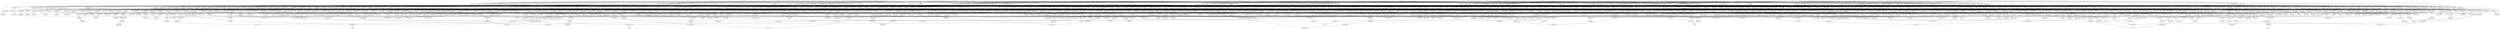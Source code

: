 digraph G {
    "new_n127_" -> "o_1_";
    "new_n143_" -> "o_1_";
    "new_n92_" -> "new_n31_";
    "new_n107_" -> "new_n31_";
    "new_n70_" -> "new_n32_";
    "new_n84_" -> "new_n32_";
    "new_n53_" -> "new_n33_";
    "new_n63_" -> "new_n33_";
    "new_n49_" -> "new_n34_";
    "new_n35_" -> "new_n34_";
    "new_n40_" -> "new_n35_";
    "new_n36_" -> "new_n35_";
    "new_n38_" -> "new_n36_";
    "new_n39_" -> "new_n36_";
    "i_8_" -> "new_n37_";
    "i_3_" -> "new_n38_";
    "i_0_" -> "new_n38_";
    "i_5_" -> "new_n39_";
    "i_4_" -> "new_n39_";
    "new_n42_" -> "new_n40_";
    "i_2_" -> "new_n41_";
    "i_0_" -> "new_n41_";
    "i_3_" -> "new_n42_";
    "i_4_" -> "new_n42_";
    "i_8_" -> "new_n43_";
    "i_7_" -> "new_n43_";
    "new_n47_" -> "new_n44_";
    "i_4_" -> "new_n45_";
    "i_7_" -> "new_n46_";
    "new_n48_" -> "new_n47_";
    "i_3_" -> "new_n48_";
    "new_n51_" -> "new_n49_";
    "new_n52_" -> "new_n49_";
    "i_2_" -> "new_n50_";
    "i_1_" -> "new_n50_";
    "i_3_" -> "new_n51_";
    "i_4_" -> "new_n51_";
    "i_8_" -> "new_n52_";
    "i_6_" -> "new_n52_";
    "new_n59_" -> "new_n53_";
    "new_n54_" -> "new_n53_";
    "new_n58_" -> "new_n54_";
    "new_n57_" -> "new_n55_";
    "i_4_" -> "new_n56_";
    "i_5_" -> "new_n56_";
    "i_2_" -> "new_n57_";
    "i_0_" -> "new_n57_";
    "i_8_" -> "new_n58_";
    "i_6_" -> "new_n58_";
    "new_n61_" -> "new_n59_";
    "new_n60_" -> "new_n59_";
    "i_5_" -> "new_n60_";
    "i_8_" -> "new_n61_";
    "i_2_" -> "new_n62_";
    "i_0_" -> "new_n62_";
    "new_n66_" -> "new_n63_";
    "new_n64_" -> "new_n63_";
    "new_n65_" -> "new_n64_";
    "i_8_" -> "new_n65_";
    "i_6_" -> "new_n65_";
    "new_n68_" -> "new_n66_";
    "i_3_" -> "new_n67_";
    "i_4_" -> "new_n67_";
    "i_2_" -> "new_n68_";
    "i_0_" -> "new_n68_";
    "i_6_" -> "new_n69_";
    "new_n81_" -> "new_n70_";
    "new_n71_" -> "new_n70_";
    "new_n74_" -> "new_n71_";
    "new_n72_" -> "new_n71_";
    "new_n58_" -> "new_n72_";
    "new_n57_" -> "new_n73_";
    "new_n75_" -> "new_n74_";
    "i_4_" -> "new_n75_";
    "i_3_" -> "new_n75_";
    "new_n78_" -> "new_n76_";
    "i_7_" -> "new_n77_";
    "i_6_" -> "new_n77_";
    "i_6_" -> "new_n78_";
    "i_8_" -> "new_n78_";
    "new_n65_" -> "new_n79_";
    "new_n42_" -> "new_n80_";
    "new_n82_" -> "new_n81_";
    "new_n83_" -> "new_n82_";
    "i_3_" -> "new_n83_";
    "i_5_" -> "new_n83_";
    "new_n89_" -> "new_n84_";
    "new_n85_" -> "new_n84_";
    "new_n66_" -> "new_n85_";
    "new_n86_" -> "new_n85_";
    "new_n65_" -> "new_n86_";
    "i_6_" -> "new_n87_";
    "new_n58_" -> "new_n88_";
    "new_n77_" -> "new_n89_";
    "new_n91_" -> "new_n90_";
    "i_0_" -> "new_n91_";
    "i_1_" -> "new_n91_";
    "new_n100_" -> "new_n92_";
    "new_n105_" -> "new_n92_";
    "new_n98_" -> "new_n93_";
    "new_n97_" -> "new_n94_";
    "new_n95_" -> "new_n94_";
    "new_n58_" -> "new_n95_";
    "new_n83_" -> "new_n96_";
    "new_n67_" -> "new_n97_";
    "new_n73_" -> "new_n98_";
    "new_n99_" -> "new_n98_";
    "new_n77_" -> "new_n99_";
    "new_n103_" -> "new_n100_";
    "new_n101_" -> "new_n100_";
    "new_n58_" -> "new_n101_";
    "new_n91_" -> "new_n102_";
    "new_n42_" -> "new_n103_";
    "i_8_" -> "new_n104_";
    "i_6_" -> "new_n104_";
    "new_n73_" -> "new_n105_";
    "new_n106_" -> "new_n105_";
    "new_n83_" -> "new_n106_";
    "new_n58_" -> "new_n106_";
    "new_n120_" -> "new_n107_";
    "new_n124_" -> "new_n107_";
    "new_n118_" -> "new_n108_";
    "new_n109_" -> "new_n108_";
    "new_n96_" -> "new_n109_";
    "new_n110_" -> "new_n109_";
    "new_n112_" -> "new_n110_";
    "new_n68_" -> "new_n111_";
    "i_3_" -> "new_n112_";
    "i_4_" -> "new_n112_";
    "new_n116_" -> "new_n113_";
    "new_n115_" -> "new_n114_";
    "i_7_" -> "new_n115_";
    "new_n46_" -> "new_n116_";
    "i_1_" -> "new_n117_";
    "i_0_" -> "new_n117_";
    "new_n52_" -> "new_n118_";
    "new_n91_" -> "new_n119_";
    "new_n103_" -> "new_n120_";
    "new_n121_" -> "new_n120_";
    "new_n69_" -> "new_n121_";
    "new_n123_" -> "new_n122_";
    "i_5_" -> "new_n123_";
    "i_4_" -> "new_n123_";
    "new_n126_" -> "new_n124_";
    "new_n125_" -> "new_n124_";
    "new_n104_" -> "new_n125_";
    "new_n123_" -> "new_n126_";
    "new_n135_" -> "new_n127_";
    "new_n139_" -> "new_n127_";
    "new_n76_" -> "new_n128_";
    "new_n129_" -> "new_n128_";
    "new_n131_" -> "new_n129_";
    "new_n130_" -> "new_n129_";
    "new_n52_" -> "new_n130_";
    "new_n67_" -> "new_n131_";
    "new_n133_" -> "new_n132_";
    "new_n134_" -> "new_n132_";
    "i_8_" -> "new_n133_";
    "i_2_" -> "new_n134_";
    "new_n138_" -> "new_n135_";
    "new_n136_" -> "new_n135_";
    "new_n43_" -> "new_n136_";
    "new_n112_" -> "new_n137_";
    "new_n46_" -> "new_n138_";
    "new_n60_" -> "new_n138_";
    "new_n142_" -> "new_n139_";
    "new_n77_" -> "new_n140_";
    "new_n68_" -> "new_n141_";
    "new_n68_" -> "new_n142_";
    "new_n83_" -> "new_n142_";
    "new_n152_" -> "new_n143_";
    "new_n144_" -> "new_n143_";
    "new_n74_" -> "new_n144_";
    "new_n145_" -> "new_n144_";
    "new_n77_" -> "new_n145_";
    "new_n56_" -> "new_n146_";
    "new_n150_" -> "new_n147_";
    "new_n151_" -> "new_n147_";
    "new_n149_" -> "new_n148_";
    "i_4_" -> "new_n149_";
    "i_8_" -> "new_n150_";
    "i_3_" -> "new_n151_";
    "i_0_" -> "new_n151_";
    "new_n78_" -> "new_n152_";
    "new_n117_" -> "new_n153_";
    "new_n257_" -> "o_2_";
    "new_n300_" -> "o_2_";
    "new_n218_" -> "new_n155_";
    "new_n241_" -> "new_n155_";
    "new_n170_" -> "new_n156_";
    "new_n203_" -> "new_n156_";
    "new_n167_" -> "new_n157_";
    "new_n158_" -> "new_n157_";
    "new_n163_" -> "new_n158_";
    "new_n159_" -> "new_n158_";
    "new_n162_" -> "new_n159_";
    "new_n161_" -> "new_n160_";
    "i_6_" -> "new_n161_";
    "i_7_" -> "new_n161_";
    "new_n43_" -> "new_n162_";
    "new_n37_" -> "new_n163_";
    "new_n60_" -> "new_n164_";
    "new_n166_" -> "new_n165_";
    "i_0_" -> "new_n166_";
    "new_n74_" -> "new_n167_";
    "new_n161_" -> "new_n167_";
    "new_n112_" -> "new_n168_";
    "new_n68_" -> "new_n169_";
    "new_n83_" -> "new_n169_";
    "new_n180_" -> "new_n170_";
    "new_n197_" -> "new_n170_";
    "new_n179_" -> "new_n171_";
    "new_n172_" -> "new_n171_";
    "new_n176_" -> "new_n172_";
    "new_n175_" -> "new_n173_";
    "i_6_" -> "new_n173_";
    "new_n37_" -> "new_n174_";
    "i_5_" -> "new_n175_";
    "new_n78_" -> "new_n176_";
    "new_n112_" -> "new_n176_";
    "new_n48_" -> "new_n177_";
    "new_n178_" -> "new_n177_";
    "new_n161_" -> "new_n178_";
    "new_n91_" -> "new_n179_";
    "new_n83_" -> "new_n179_";
    "new_n189_" -> "new_n180_";
    "new_n193_" -> "new_n180_";
    "new_n188_" -> "new_n181_";
    "new_n182_" -> "new_n181_";
    "new_n183_" -> "new_n182_";
    "new_n185_" -> "new_n182_";
    "new_n184_" -> "new_n183_";
    "i_0_" -> "new_n184_";
    "i_2_" -> "new_n184_";
    "new_n57_" -> "new_n185_";
    "new_n65_" -> "new_n185_";
    "new_n78_" -> "new_n186_";
    "new_n42_" -> "new_n187_";
    "new_n83_" -> "new_n188_";
    "new_n58_" -> "new_n188_";
    "new_n192_" -> "new_n189_";
    "new_n190_" -> "new_n189_";
    "new_n43_" -> "new_n190_";
    "new_n184_" -> "new_n191_";
    "new_n123_" -> "new_n192_";
    "new_n196_" -> "new_n193_";
    "new_n194_" -> "new_n193_";
    "new_n43_" -> "new_n194_";
    "new_n112_" -> "new_n195_";
    "new_n112_" -> "new_n196_";
    "new_n202_" -> "new_n197_";
    "new_n198_" -> "new_n197_";
    "new_n200_" -> "new_n198_";
    "new_n199_" -> "new_n198_";
    "new_n68_" -> "new_n199_";
    "new_n58_" -> "new_n199_";
    "new_n184_" -> "new_n200_";
    "new_n91_" -> "new_n201_";
    "new_n42_" -> "new_n201_";
    "new_n150_" -> "new_n202_";
    "new_n62_" -> "new_n202_";
    "new_n206_" -> "new_n203_";
    "new_n208_" -> "new_n203_";
    "new_n96_" -> "new_n204_";
    "new_n205_" -> "new_n204_";
    "new_n104_" -> "new_n205_";
    "new_n183_" -> "new_n206_";
    "new_n207_" -> "new_n206_";
    "new_n104_" -> "new_n207_";
    "new_n217_" -> "new_n208_";
    "new_n212_" -> "new_n208_";
    "i_2_" -> "new_n209_";
    "i_0_" -> "new_n209_";
    "new_n211_" -> "new_n210_";
    "i_6_" -> "new_n211_";
    "i_4_" -> "new_n211_";
    "new_n213_" -> "new_n212_";
    "new_n215_" -> "new_n212_";
    "i_5_" -> "new_n213_";
    "new_n150_" -> "new_n214_";
    "new_n112_" -> "new_n215_";
    "new_n58_" -> "new_n215_";
    "i_1_" -> "new_n216_";
    "new_n104_" -> "new_n217_";
    "new_n117_" -> "new_n217_";
    "new_n230_" -> "new_n218_";
    "new_n235_" -> "new_n218_";
    "new_n228_" -> "new_n219_";
    "new_n220_" -> "new_n219_";
    "new_n225_" -> "new_n220_";
    "new_n221_" -> "new_n220_";
    "new_n224_" -> "new_n221_";
    "new_n222_" -> "new_n221_";
    "new_n104_" -> "new_n222_";
    "new_n68_" -> "new_n223_";
    "new_n68_" -> "new_n224_";
    "new_n58_" -> "new_n225_";
    "new_n226_" -> "new_n225_";
    "i_0_" -> "new_n226_";
    "new_n52_" -> "new_n227_";
    "new_n42_" -> "new_n228_";
    "new_n117_" -> "new_n229_";
    "new_n233_" -> "new_n230_";
    "new_n232_" -> "new_n231_";
    "new_n68_" -> "new_n231_";
    "new_n133_" -> "new_n232_";
    "new_n115_" -> "new_n233_";
    "new_n112_" -> "new_n234_";
    "new_n239_" -> "new_n235_";
    "new_n238_" -> "new_n236_";
    "new_n133_" -> "new_n237_";
    "i_5_" -> "new_n238_";
    "new_n82_" -> "new_n239_";
    "new_n52_" -> "new_n239_";
    "new_n57_" -> "new_n240_";
    "new_n246_" -> "new_n241_";
    "new_n253_" -> "new_n241_";
    "new_n137_" -> "new_n242_";
    "new_n243_" -> "new_n242_";
    "new_n245_" -> "new_n243_";
    "new_n104_" -> "new_n244_";
    "new_n41_" -> "new_n245_";
    "new_n104_" -> "new_n245_";
    "new_n252_" -> "new_n246_";
    "new_n247_" -> "new_n246_";
    "new_n249_" -> "new_n247_";
    "new_n248_" -> "new_n247_";
    "new_n104_" -> "new_n248_";
    "new_n112_" -> "new_n248_";
    "new_n161_" -> "new_n249_";
    "new_n161_" -> "new_n250_";
    "new_n42_" -> "new_n251_";
    "new_n51_" -> "new_n252_";
    "new_n58_" -> "new_n252_";
    "new_n255_" -> "new_n253_";
    "new_n256_" -> "new_n253_";
    "new_n77_" -> "new_n254_";
    "new_n43_" -> "new_n255_";
    "new_n77_" -> "new_n256_";
    "new_n291_" -> "new_n257_";
    "new_n281_" -> "new_n258_";
    "new_n286_" -> "new_n258_";
    "new_n270_" -> "new_n259_";
    "new_n273_" -> "new_n259_";
    "new_n267_" -> "new_n260_";
    "new_n261_" -> "new_n260_";
    "new_n234_" -> "new_n261_";
    "new_n262_" -> "new_n261_";
    "new_n265_" -> "new_n262_";
    "i_1_" -> "new_n262_";
    "new_n264_" -> "new_n263_";
    "i_4_" -> "new_n264_";
    "i_6_" -> "new_n264_";
    "i_0_" -> "new_n265_";
    "new_n52_" -> "new_n266_";
    "new_n269_" -> "new_n267_";
    "i_1_" -> "new_n267_";
    "new_n211_" -> "new_n268_";
    "i_2_" -> "new_n269_";
    "new_n168_" -> "new_n270_";
    "new_n271_" -> "new_n270_";
    "new_n52_" -> "new_n271_";
    "new_n57_" -> "new_n272_";
    "new_n280_" -> "new_n273_";
    "new_n274_" -> "new_n273_";
    "new_n277_" -> "new_n274_";
    "new_n275_" -> "new_n274_";
    "new_n115_" -> "new_n275_";
    "new_n276_" -> "new_n275_";
    "i_4_" -> "new_n276_";
    "i_7_" -> "new_n277_";
    "new_n278_" -> "new_n277_";
    "i_6_" -> "new_n278_";
    "i_1_" -> "new_n279_";
    "i_0_" -> "new_n279_";
    "new_n269_" -> "new_n280_";
    "i_5_" -> "new_n280_";
    "new_n285_" -> "new_n281_";
    "new_n282_" -> "new_n281_";
    "new_n284_" -> "new_n282_";
    "new_n283_" -> "new_n282_";
    "new_n39_" -> "new_n283_";
    "new_n117_" -> "new_n284_";
    "new_n184_" -> "new_n285_";
    "new_n290_" -> "new_n286_";
    "new_n287_" -> "new_n286_";
    "new_n223_" -> "new_n287_";
    "new_n288_" -> "new_n287_";
    "new_n78_" -> "new_n288_";
    "new_n133_" -> "new_n289_";
    "new_n83_" -> "new_n290_";
    "new_n292_" -> "new_n291_";
    "new_n298_" -> "new_n291_";
    "new_n294_" -> "new_n292_";
    "new_n296_" -> "new_n292_";
    "new_n104_" -> "new_n293_";
    "new_n77_" -> "new_n294_";
    "new_n184_" -> "new_n295_";
    "new_n65_" -> "new_n296_";
    "new_n62_" -> "new_n297_";
    "new_n103_" -> "new_n298_";
    "new_n299_" -> "new_n298_";
    "new_n75_" -> "new_n299_";
    "new_n68_" -> "new_n299_";
    "new_n349_" -> "new_n300_";
    "new_n372_" -> "new_n300_";
    "new_n315_" -> "new_n301_";
    "new_n326_" -> "new_n301_";
    "new_n309_" -> "new_n302_";
    "new_n311_" -> "new_n302_";
    "new_n306_" -> "new_n303_";
    "new_n191_" -> "new_n304_";
    "new_n305_" -> "new_n304_";
    "new_n83_" -> "new_n305_";
    "new_n97_" -> "new_n306_";
    "new_n307_" -> "new_n306_";
    "new_n65_" -> "new_n307_";
    "new_n75_" -> "new_n308_";
    "new_n191_" -> "new_n309_";
    "new_n310_" -> "new_n309_";
    "new_n52_" -> "new_n310_";
    "new_n314_" -> "new_n311_";
    "new_n312_" -> "new_n311_";
    "new_n57_" -> "new_n312_";
    "new_n37_" -> "new_n312_";
    "i_6_" -> "new_n313_";
    "new_n184_" -> "new_n314_";
    "new_n321_" -> "new_n315_";
    "new_n324_" -> "new_n315_";
    "new_n320_" -> "new_n316_";
    "new_n317_" -> "new_n316_";
    "new_n116_" -> "new_n317_";
    "new_n318_" -> "new_n317_";
    "new_n133_" -> "new_n318_";
    "new_n52_" -> "new_n319_";
    "new_n161_" -> "new_n320_";
    "new_n163_" -> "new_n321_";
    "new_n322_" -> "new_n321_";
    "new_n52_" -> "new_n322_";
    "i_0_" -> "new_n323_";
    "new_n126_" -> "new_n324_";
    "new_n325_" -> "new_n324_";
    "new_n37_" -> "new_n325_";
    "new_n68_" -> "new_n325_";
    "new_n336_" -> "new_n326_";
    "new_n331_" -> "new_n327_";
    "new_n334_" -> "new_n327_";
    "new_n111_" -> "new_n328_";
    "new_n329_" -> "new_n328_";
    "new_n175_" -> "new_n329_";
    "new_n58_" -> "new_n330_";
    "new_n195_" -> "new_n331_";
    "new_n332_" -> "new_n331_";
    "new_n333_" -> "new_n332_";
    "new_n58_" -> "new_n332_";
    "i_4_" -> "new_n333_";
    "new_n191_" -> "new_n334_";
    "new_n335_" -> "new_n334_";
    "new_n58_" -> "new_n335_";
    "new_n68_" -> "new_n335_";
    "new_n337_" -> "new_n336_";
    "new_n347_" -> "new_n336_";
    "new_n339_" -> "new_n337_";
    "new_n340_" -> "new_n337_";
    "new_n43_" -> "new_n338_";
    "new_n58_" -> "new_n339_";
    "new_n295_" -> "new_n340_";
    "new_n341_" -> "new_n340_";
    "new_n43_" -> "new_n341_";
    "new_n91_" -> "new_n341_";
    "i_8_" -> "new_n342_";
    "new_n148_" -> "new_n343_";
    "new_n344_" -> "new_n343_";
    "new_n346_" -> "new_n344_";
    "new_n345_" -> "new_n344_";
    "i_6_" -> "new_n345_";
    "i_3_" -> "new_n345_";
    "i_1_" -> "new_n346_";
    "new_n119_" -> "new_n347_";
    "new_n58_" -> "new_n347_";
    "new_n67_" -> "new_n348_";
    "new_n361_" -> "new_n349_";
    "new_n366_" -> "new_n349_";
    "new_n357_" -> "new_n350_";
    "new_n359_" -> "new_n350_";
    "new_n356_" -> "new_n351_";
    "new_n352_" -> "new_n351_";
    "new_n308_" -> "new_n352_";
    "new_n353_" -> "new_n352_";
    "new_n48_" -> "new_n353_";
    "new_n354_" -> "new_n353_";
    "new_n68_" -> "new_n354_";
    "new_n69_" -> "new_n355_";
    "new_n104_" -> "new_n356_";
    "new_n192_" -> "new_n357_";
    "new_n358_" -> "new_n357_";
    "new_n104_" -> "new_n358_";
    "new_n284_" -> "new_n359_";
    "new_n360_" -> "new_n359_";
    "new_n67_" -> "new_n360_";
    "new_n184_" -> "new_n360_";
    "new_n365_" -> "new_n361_";
    "new_n362_" -> "new_n361_";
    "new_n74_" -> "new_n362_";
    "new_n363_" -> "new_n362_";
    "new_n161_" -> "new_n363_";
    "new_n65_" -> "new_n364_";
    "new_n87_" -> "new_n365_";
    "new_n370_" -> "new_n366_";
    "new_n367_" -> "new_n366_";
    "new_n55_" -> "new_n367_";
    "new_n368_" -> "new_n367_";
    "new_n133_" -> "new_n368_";
    "i_4_" -> "new_n368_";
    "new_n41_" -> "new_n369_";
    "new_n37_" -> "new_n369_";
    "new_n371_" -> "new_n370_";
    "new_n42_" -> "new_n370_";
    "i_6_" -> "new_n371_";
    "new_n384_" -> "new_n372_";
    "new_n394_" -> "new_n372_";
    "new_n377_" -> "new_n373_";
    "new_n374_" -> "new_n373_";
    "new_n178_" -> "new_n374_";
    "new_n375_" -> "new_n374_";
    "new_n269_" -> "new_n375_";
    "i_1_" -> "new_n375_";
    "new_n37_" -> "new_n376_";
    "new_n381_" -> "new_n377_";
    "new_n378_" -> "new_n377_";
    "new_n123_" -> "new_n378_";
    "i_3_" -> "new_n379_";
    "new_n380_" -> "new_n379_";
    "i_0_" -> "new_n380_";
    "i_8_" -> "new_n381_";
    "i_5_" -> "new_n381_";
    "new_n67_" -> "new_n382_";
    "new_n166_" -> "new_n383_";
    "new_n389_" -> "new_n384_";
    "new_n392_" -> "new_n384_";
    "new_n386_" -> "new_n385_";
    "new_n388_" -> "new_n385_";
    "i_8_" -> "new_n386_";
    "i_6_" -> "new_n386_";
    "new_n184_" -> "new_n387_";
    "new_n150_" -> "new_n388_";
    "new_n69_" -> "new_n388_";
    "new_n391_" -> "new_n389_";
    "new_n77_" -> "new_n390_";
    "new_n78_" -> "new_n391_";
    "new_n111_" -> "new_n392_";
    "new_n393_" -> "new_n392_";
    "new_n52_" -> "new_n393_";
    "new_n399_" -> "new_n394_";
    "new_n395_" -> "new_n394_";
    "new_n223_" -> "new_n395_";
    "new_n396_" -> "new_n395_";
    "new_n104_" -> "new_n396_";
    "new_n52_" -> "new_n397_";
    "new_n83_" -> "new_n398_";
    "new_n133_" -> "new_n399_";
    "new_n264_" -> "new_n399_";
    "new_n226_" -> "new_n400_";
    "new_n464_" -> "o_12_";
    "new_n481_" -> "o_12_";
    "new_n436_" -> "new_n402_";
    "new_n455_" -> "new_n402_";
    "new_n423_" -> "new_n403_";
    "new_n429_" -> "new_n403_";
    "new_n407_" -> "new_n404_";
    "new_n421_" -> "new_n404_";
    "new_n365_" -> "new_n405_";
    "new_n406_" -> "new_n405_";
    "new_n113_" -> "new_n406_";
    "new_n410_" -> "new_n407_";
    "new_n412_" -> "new_n407_";
    "new_n195_" -> "new_n408_";
    "new_n409_" -> "new_n408_";
    "new_n112_" -> "new_n409_";
    "new_n354_" -> "new_n410_";
    "new_n411_" -> "new_n410_";
    "new_n52_" -> "new_n411_";
    "new_n417_" -> "new_n412_";
    "new_n419_" -> "new_n412_";
    "new_n414_" -> "new_n413_";
    "new_n416_" -> "new_n413_";
    "new_n415_" -> "new_n414_";
    "i_3_" -> "new_n415_";
    "i_0_" -> "new_n416_";
    "new_n418_" -> "new_n417_";
    "i_2_" -> "new_n418_";
    "new_n183_" -> "new_n419_";
    "new_n420_" -> "new_n419_";
    "new_n104_" -> "new_n420_";
    "new_n117_" -> "new_n420_";
    "new_n320_" -> "new_n421_";
    "new_n422_" -> "new_n421_";
    "new_n223_" -> "new_n422_";
    "new_n245_" -> "new_n422_";
    "new_n426_" -> "new_n423_";
    "new_n247_" -> "new_n423_";
    "new_n339_" -> "new_n424_";
    "new_n425_" -> "new_n424_";
    "new_n296_" -> "new_n425_";
    "new_n427_" -> "new_n426_";
    "new_n69_" -> "new_n427_";
    "new_n428_" -> "new_n427_";
    "i_8_" -> "new_n428_";
    "new_n265_" -> "new_n428_";
    "new_n433_" -> "new_n429_";
    "new_n298_" -> "new_n429_";
    "new_n432_" -> "new_n430_";
    "new_n78_" -> "new_n431_";
    "new_n58_" -> "new_n432_";
    "new_n123_" -> "new_n432_";
    "new_n169_" -> "new_n433_";
    "new_n434_" -> "new_n433_";
    "new_n96_" -> "new_n434_";
    "new_n435_" -> "new_n434_";
    "new_n68_" -> "new_n435_";
    "new_n123_" -> "new_n435_";
    "new_n447_" -> "new_n436_";
    "new_n450_" -> "new_n436_";
    "new_n443_" -> "new_n437_";
    "new_n442_" -> "new_n438_";
    "new_n439_" -> "new_n438_";
    "new_n295_" -> "new_n439_";
    "new_n440_" -> "new_n439_";
    "new_n58_" -> "new_n440_";
    "new_n57_" -> "new_n441_";
    "new_n83_" -> "new_n441_";
    "new_n78_" -> "new_n442_";
    "new_n42_" -> "new_n442_";
    "new_n446_" -> "new_n443_";
    "new_n55_" -> "new_n444_";
    "new_n445_" -> "new_n444_";
    "new_n264_" -> "new_n445_";
    "new_n184_" -> "new_n445_";
    "new_n200_" -> "new_n446_";
    "new_n49_" -> "new_n446_";
    "new_n223_" -> "new_n447_";
    "new_n448_" -> "new_n447_";
    "new_n196_" -> "new_n448_";
    "new_n449_" -> "new_n448_";
    "new_n104_" -> "new_n449_";
    "new_n453_" -> "new_n450_";
    "new_n137_" -> "new_n451_";
    "new_n452_" -> "new_n451_";
    "new_n37_" -> "new_n452_";
    "new_n91_" -> "new_n452_";
    "new_n454_" -> "new_n453_";
    "new_n86_" -> "new_n453_";
    "new_n91_" -> "new_n454_";
    "new_n158_" -> "new_n455_";
    "new_n461_" -> "new_n455_";
    "new_n458_" -> "new_n456_";
    "new_n270_" -> "new_n457_";
    "new_n459_" -> "new_n458_";
    "new_n90_" -> "new_n459_";
    "new_n58_" -> "new_n459_";
    "new_n75_" -> "new_n460_";
    "new_n117_" -> "new_n460_";
    "new_n360_" -> "new_n461_";
    "new_n462_" -> "new_n461_";
    "new_n126_" -> "new_n462_";
    "new_n463_" -> "new_n462_";
    "new_n67_" -> "new_n463_";
    "new_n65_" -> "new_n463_";
    "new_n476_" -> "new_n464_";
    "new_n479_" -> "new_n464_";
    "new_n471_" -> "new_n465_";
    "new_n474_" -> "new_n465_";
    "new_n469_" -> "new_n466_";
    "new_n96_" -> "new_n467_";
    "new_n468_" -> "new_n467_";
    "new_n78_" -> "new_n468_";
    "new_n234_" -> "new_n469_";
    "new_n470_" -> "new_n469_";
    "new_n91_" -> "new_n470_";
    "new_n83_" -> "new_n470_";
    "new_n40_" -> "new_n471_";
    "new_n472_" -> "new_n471_";
    "new_n184_" -> "new_n472_";
    "new_n473_" -> "new_n472_";
    "new_n150_" -> "new_n473_";
    "i_6_" -> "new_n473_";
    "new_n111_" -> "new_n474_";
    "new_n475_" -> "new_n474_";
    "new_n161_" -> "new_n475_";
    "new_n364_" -> "new_n476_";
    "new_n477_" -> "new_n476_";
    "new_n454_" -> "new_n477_";
    "new_n478_" -> "new_n477_";
    "new_n161_" -> "new_n478_";
    "new_n119_" -> "new_n479_";
    "new_n480_" -> "new_n479_";
    "new_n65_" -> "new_n480_";
    "new_n485_" -> "new_n481_";
    "new_n484_" -> "new_n482_";
    "new_n200_" -> "new_n483_";
    "new_n217_" -> "new_n483_";
    "new_n137_" -> "new_n484_";
    "new_n188_" -> "new_n484_";
    "new_n488_" -> "new_n485_";
    "new_n146_" -> "new_n486_";
    "new_n487_" -> "new_n486_";
    "new_n56_" -> "new_n487_";
    "new_n117_" -> "new_n487_";
    "new_n111_" -> "new_n488_";
    "new_n489_" -> "new_n488_";
    "new_n67_" -> "new_n489_";
    "new_n68_" -> "new_n489_";
    "new_n529_" -> "o_11_";
    "new_n514_" -> "new_n491_";
    "new_n525_" -> "new_n491_";
    "new_n504_" -> "new_n492_";
    "new_n500_" -> "new_n493_";
    "new_n502_" -> "new_n493_";
    "new_n497_" -> "new_n494_";
    "new_n111_" -> "new_n495_";
    "new_n496_" -> "new_n495_";
    "new_n52_" -> "new_n496_";
    "new_n499_" -> "new_n497_";
    "new_n78_" -> "new_n498_";
    "new_n65_" -> "new_n499_";
    "new_n74_" -> "new_n500_";
    "new_n501_" -> "new_n500_";
    "new_n51_" -> "new_n501_";
    "new_n308_" -> "new_n502_";
    "new_n503_" -> "new_n502_";
    "new_n43_" -> "new_n503_";
    "new_n510_" -> "new_n504_";
    "new_n513_" -> "new_n504_";
    "new_n370_" -> "new_n505_";
    "new_n506_" -> "new_n505_";
    "new_n200_" -> "new_n506_";
    "new_n507_" -> "new_n506_";
    "new_n104_" -> "new_n507_";
    "new_n51_" -> "new_n508_";
    "new_n414_" -> "new_n509_";
    "new_n512_" -> "new_n510_";
    "new_n104_" -> "new_n511_";
    "new_n41_" -> "new_n512_";
    "new_n42_" -> "new_n512_";
    "new_n96_" -> "new_n513_";
    "new_n420_" -> "new_n513_";
    "new_n519_" -> "new_n514_";
    "new_n522_" -> "new_n514_";
    "new_n185_" -> "new_n515_";
    "new_n516_" -> "new_n515_";
    "new_n508_" -> "new_n516_";
    "new_n517_" -> "new_n516_";
    "new_n77_" -> "new_n517_";
    "new_n87_" -> "new_n518_";
    "new_n520_" -> "new_n519_";
    "new_n521_" -> "new_n520_";
    "i_6_" -> "new_n521_";
    "i_3_" -> "new_n521_";
    "new_n240_" -> "new_n522_";
    "new_n523_" -> "new_n522_";
    "new_n117_" -> "new_n523_";
    "new_n39_" -> "new_n524_";
    "new_n528_" -> "new_n525_";
    "new_n239_" -> "new_n525_";
    "new_n228_" -> "new_n526_";
    "new_n527_" -> "new_n526_";
    "new_n61_" -> "new_n527_";
    "new_n454_" -> "new_n528_";
    "new_n409_" -> "new_n528_";
    "new_n546_" -> "new_n529_";
    "new_n556_" -> "new_n529_";
    "new_n538_" -> "new_n530_";
    "new_n544_" -> "new_n530_";
    "new_n534_" -> "new_n531_";
    "new_n536_" -> "new_n531_";
    "new_n309_" -> "new_n532_";
    "new_n533_" -> "new_n532_";
    "new_n86_" -> "new_n533_";
    "new_n35_" -> "new_n533_";
    "new_n190_" -> "new_n534_";
    "new_n535_" -> "new_n534_";
    "new_n137_" -> "new_n535_";
    "new_n417_" -> "new_n535_";
    "new_n353_" -> "new_n536_";
    "new_n537_" -> "new_n536_";
    "new_n55_" -> "new_n537_";
    "new_n365_" -> "new_n537_";
    "new_n542_" -> "new_n538_";
    "new_n539_" -> "new_n538_";
    "new_n142_" -> "new_n539_";
    "new_n540_" -> "new_n539_";
    "new_n74_" -> "new_n540_";
    "new_n541_" -> "new_n540_";
    "new_n91_" -> "new_n541_";
    "new_n123_" -> "new_n541_";
    "new_n445_" -> "new_n542_";
    "new_n192_" -> "new_n543_";
    "new_n58_" -> "new_n543_";
    "new_n545_" -> "new_n544_";
    "new_n483_" -> "new_n544_";
    "new_n169_" -> "new_n545_";
    "new_n459_" -> "new_n545_";
    "new_n457_" -> "new_n546_";
    "new_n461_" -> "new_n546_";
    "new_n553_" -> "new_n547_";
    "new_n555_" -> "new_n547_";
    "new_n552_" -> "new_n548_";
    "new_n549_" -> "new_n548_";
    "new_n398_" -> "new_n549_";
    "new_n550_" -> "new_n549_";
    "new_n87_" -> "new_n550_";
    "new_n371_" -> "new_n551_";
    "new_n77_" -> "new_n552_";
    "new_n183_" -> "new_n552_";
    "new_n487_" -> "new_n553_";
    "new_n278_" -> "new_n554_";
    "new_n146_" -> "new_n555_";
    "new_n58_" -> "new_n555_";
    "new_n562_" -> "new_n556_";
    "new_n565_" -> "new_n556_";
    "new_n559_" -> "new_n557_";
    "new_n178_" -> "new_n558_";
    "new_n140_" -> "new_n558_";
    "new_n473_" -> "new_n559_";
    "new_n560_" -> "new_n559_";
    "new_n123_" -> "new_n560_";
    "new_n134_" -> "new_n561_";
    "new_n249_" -> "new_n562_";
    "new_n563_" -> "new_n562_";
    "new_n564_" -> "new_n563_";
    "new_n65_" -> "new_n564_";
    "new_n568_" -> "new_n565_";
    "new_n320_" -> "new_n566_";
    "new_n567_" -> "new_n566_";
    "new_n168_" -> "new_n567_";
    "new_n176_" -> "new_n567_";
    "new_n570_" -> "new_n568_";
    "new_n569_" -> "new_n568_";
    "new_n192_" -> "new_n569_";
    "new_n43_" -> "new_n569_";
    "i_8_" -> "new_n570_";
    "i_6_" -> "new_n570_";
    "new_n603_" -> "o_14_";
    "new_n617_" -> "o_14_";
    "new_n585_" -> "new_n572_";
    "new_n601_" -> "new_n572_";
    "new_n143_" -> "new_n573_";
    "new_n230_" -> "new_n573_";
    "new_n580_" -> "new_n574_";
    "new_n575_" -> "new_n574_";
    "new_n579_" -> "new_n575_";
    "new_n576_" -> "new_n575_";
    "new_n168_" -> "new_n576_";
    "new_n577_" -> "new_n576_";
    "new_n578_" -> "new_n577_";
    "i_7_" -> "new_n577_";
    "i_8_" -> "new_n578_";
    "new_n67_" -> "new_n579_";
    "new_n314_" -> "new_n580_";
    "new_n581_" -> "new_n580_";
    "new_n265_" -> "new_n581_";
    "new_n582_" -> "new_n581_";
    "new_n150_" -> "new_n582_";
    "i_5_" -> "new_n583_";
    "i_4_" -> "new_n583_";
    "new_n112_" -> "new_n584_";
    "new_n184_" -> "new_n584_";
    "new_n592_" -> "new_n585_";
    "new_n597_" -> "new_n585_";
    "new_n588_" -> "new_n586_";
    "new_n590_" -> "new_n586_";
    "new_n413_" -> "new_n587_";
    "new_n589_" -> "new_n588_";
    "new_n78_" -> "new_n589_";
    "new_n51_" -> "new_n589_";
    "new_n285_" -> "new_n590_";
    "new_n591_" -> "new_n590_";
    "new_n117_" -> "new_n591_";
    "new_n123_" -> "new_n591_";
    "new_n596_" -> "new_n592_";
    "new_n593_" -> "new_n592_";
    "new_n119_" -> "new_n593_";
    "new_n594_" -> "new_n593_";
    "new_n87_" -> "new_n594_";
    "new_n65_" -> "new_n595_";
    "new_n57_" -> "new_n596_";
    "new_n83_" -> "new_n596_";
    "new_n600_" -> "new_n597_";
    "new_n598_" -> "new_n597_";
    "new_n599_" -> "new_n598_";
    "new_n72_" -> "new_n598_";
    "new_n83_" -> "new_n599_";
    "new_n58_" -> "new_n600_";
    "new_n123_" -> "new_n600_";
    "new_n602_" -> "new_n601_";
    "new_n568_" -> "new_n601_";
    "new_n370_" -> "new_n602_";
    "new_n563_" -> "new_n602_";
    "new_n604_" -> "new_n603_";
    "new_n613_" -> "new_n603_";
    "new_n608_" -> "new_n604_";
    "new_n612_" -> "new_n604_";
    "new_n411_" -> "new_n605_";
    "new_n606_" -> "new_n605_";
    "new_n607_" -> "new_n606_";
    "new_n52_" -> "new_n607_";
    "new_n192_" -> "new_n608_";
    "new_n609_" -> "new_n608_";
    "new_n611_" -> "new_n609_";
    "new_n37_" -> "new_n610_";
    "i_2_" -> "new_n611_";
    "i_0_" -> "new_n611_";
    "new_n454_" -> "new_n612_";
    "new_n460_" -> "new_n612_";
    "new_n614_" -> "new_n613_";
    "new_n615_" -> "new_n614_";
    "new_n508_" -> "new_n615_";
    "new_n179_" -> "new_n615_";
    "new_n75_" -> "new_n616_";
    "new_n624_" -> "new_n617_";
    "new_n632_" -> "new_n617_";
    "new_n620_" -> "new_n618_";
    "new_n623_" -> "new_n618_";
    "new_n539_" -> "new_n619_";
    "new_n239_" -> "new_n619_";
    "new_n622_" -> "new_n620_";
    "new_n621_" -> "new_n620_";
    "new_n146_" -> "new_n621_";
    "new_n475_" -> "new_n621_";
    "new_n58_" -> "new_n622_";
    "new_n356_" -> "new_n623_";
    "new_n392_" -> "new_n623_";
    "new_n629_" -> "new_n624_";
    "new_n630_" -> "new_n624_";
    "new_n627_" -> "new_n625_";
    "new_n319_" -> "new_n626_";
    "new_n183_" -> "new_n627_";
    "new_n628_" -> "new_n627_";
    "new_n78_" -> "new_n628_";
    "new_n68_" -> "new_n628_";
    "new_n119_" -> "new_n629_";
    "new_n550_" -> "new_n629_";
    "new_n82_" -> "new_n630_";
    "new_n631_" -> "new_n630_";
    "new_n52_" -> "new_n631_";
    "new_n634_" -> "new_n632_";
    "new_n635_" -> "new_n632_";
    "new_n497_" -> "new_n633_";
    "new_n191_" -> "new_n634_";
    "new_n427_" -> "new_n634_";
    "new_n308_" -> "new_n635_";
    "new_n636_" -> "new_n635_";
    "new_n83_" -> "new_n636_";
    "new_n660_" -> "o_13_";
    "new_n585_" -> "new_n638_";
    "new_n656_" -> "new_n638_";
    "new_n650_" -> "new_n639_";
    "new_n652_" -> "new_n639_";
    "new_n644_" -> "new_n640_";
    "new_n646_" -> "new_n640_";
    "new_n643_" -> "new_n641_";
    "new_n642_" -> "new_n641_";
    "new_n398_" -> "new_n642_";
    "new_n631_" -> "new_n642_";
    "new_n56_" -> "new_n643_";
    "new_n58_" -> "new_n643_";
    "new_n472_" -> "new_n644_";
    "new_n645_" -> "new_n644_";
    "new_n191_" -> "new_n645_";
    "new_n233_" -> "new_n645_";
    "new_n647_" -> "new_n646_";
    "new_n443_" -> "new_n646_";
    "new_n163_" -> "new_n647_";
    "new_n607_" -> "new_n647_";
    "new_n78_" -> "new_n648_";
    "new_n68_" -> "new_n648_";
    "new_n123_" -> "new_n649_";
    "new_n392_" -> "new_n650_";
    "new_n347_" -> "new_n650_";
    "new_n298_" -> "new_n651_";
    "new_n654_" -> "new_n652_";
    "new_n655_" -> "new_n652_";
    "new_n179_" -> "new_n653_";
    "new_n287_" -> "new_n653_";
    "new_n245_" -> "new_n654_";
    "new_n183_" -> "new_n655_";
    "new_n188_" -> "new_n655_";
    "new_n657_" -> "new_n656_";
    "new_n659_" -> "new_n656_";
    "new_n266_" -> "new_n657_";
    "new_n658_" -> "new_n657_";
    "new_n354_" -> "new_n658_";
    "new_n496_" -> "new_n658_";
    "new_n55_" -> "new_n659_";
    "new_n469_" -> "new_n659_";
    "new_n669_" -> "new_n660_";
    "new_n673_" -> "new_n660_";
    "new_n665_" -> "new_n661_";
    "new_n666_" -> "new_n661_";
    "new_n579_" -> "new_n662_";
    "new_n663_" -> "new_n662_";
    "new_n200_" -> "new_n663_";
    "new_n664_" -> "new_n663_";
    "new_n65_" -> "new_n664_";
    "new_n364_" -> "new_n665_";
    "new_n668_" -> "new_n666_";
    "new_n65_" -> "new_n667_";
    "new_n150_" -> "new_n668_";
    "new_n38_" -> "new_n668_";
    "new_n510_" -> "new_n669_";
    "new_n635_" -> "new_n669_";
    "new_n672_" -> "new_n670_";
    "new_n524_" -> "new_n671_";
    "new_n616_" -> "new_n671_";
    "new_n168_" -> "new_n672_";
    "new_n339_" -> "new_n672_";
    "new_n479_" -> "new_n673_";
    "new_n567_" -> "new_n673_";
    "new_n488_" -> "new_n674_";
    "new_n683_" -> "o_16_";
    "new_n687_" -> "o_16_";
    "new_n680_" -> "new_n676_";
    "new_n681_" -> "new_n676_";
    "new_n679_" -> "new_n677_";
    "new_n542_" -> "new_n677_";
    "new_n65_" -> "new_n678_";
    "new_n77_" -> "new_n679_";
    "new_n200_" -> "new_n680_";
    "new_n427_" -> "new_n680_";
    "new_n200_" -> "new_n681_";
    "new_n682_" -> "new_n681_";
    "new_n52_" -> "new_n682_";
    "new_n684_" -> "new_n683_";
    "new_n446_" -> "new_n683_";
    "new_n685_" -> "new_n684_";
    "new_n686_" -> "new_n684_";
    "new_n77_" -> "new_n685_";
    "new_n91_" -> "new_n686_";
    "new_n123_" -> "new_n686_";
    "new_n517_" -> "new_n687_";
    "new_n688_" -> "new_n687_";
    "new_n689_" -> "new_n688_";
    "new_n104_" -> "new_n689_";
    "new_n683_" -> "o_15_";
    "new_n701_" -> "o_15_";
    "new_n694_" -> "new_n691_";
    "new_n698_" -> "new_n691_";
    "new_n542_" -> "new_n692_";
    "new_n634_" -> "new_n692_";
    "new_n470_" -> "new_n693_";
    "new_n304_" -> "new_n693_";
    "new_n697_" -> "new_n694_";
    "new_n695_" -> "new_n694_";
    "new_n200_" -> "new_n695_";
    "new_n480_" -> "new_n695_";
    "new_n65_" -> "new_n696_";
    "new_n91_" -> "new_n697_";
    "new_n123_" -> "new_n697_";
    "new_n484_" -> "new_n698_";
    "new_n191_" -> "new_n699_";
    "new_n700_" -> "new_n699_";
    "new_n78_" -> "new_n700_";
    "new_n705_" -> "new_n701_";
    "new_n707_" -> "new_n701_";
    "new_n517_" -> "new_n702_";
    "new_n703_" -> "new_n702_";
    "new_n191_" -> "new_n703_";
    "new_n704_" -> "new_n703_";
    "new_n161_" -> "new_n704_";
    "new_n184_" -> "new_n704_";
    "new_n200_" -> "new_n705_";
    "new_n706_" -> "new_n705_";
    "new_n43_" -> "new_n706_";
    "new_n183_" -> "new_n707_";
    "new_n708_" -> "new_n707_";
    "new_n87_" -> "new_n708_";
    "new_n712_" -> "o_18_";
    "new_n715_" -> "o_18_";
    "new_n711_" -> "new_n710_";
    "new_n698_" -> "new_n710_";
    "new_n696_" -> "new_n711_";
    "new_n713_" -> "new_n712_";
    "new_n714_" -> "new_n712_";
    "new_n679_" -> "new_n713_";
    "new_n703_" -> "new_n713_";
    "new_n90_" -> "new_n714_";
    "new_n136_" -> "new_n714_";
    "new_n304_" -> "new_n715_";
    "new_n716_" -> "new_n715_";
    "new_n517_" -> "new_n716_";
    "new_n717_" -> "new_n716_";
    "new_n191_" -> "new_n717_";
    "new_n470_" -> "new_n717_";
    "new_n719_" -> "o_17_";
    "new_n721_" -> "o_17_";
    "new_n697_" -> "new_n719_";
    "new_n542_" -> "new_n719_";
    "new_n52_" -> "new_n720_";
    "new_n682_" -> "new_n721_";
    "new_n714_" -> "new_n721_";
    "new_n744_" -> "o_10_";
    "new_n764_" -> "o_10_";
    "new_n724_" -> "new_n723_";
    "new_n738_" -> "new_n723_";
    "new_n732_" -> "new_n724_";
    "new_n735_" -> "new_n724_";
    "new_n730_" -> "new_n725_";
    "new_n729_" -> "new_n726_";
    "new_n727_" -> "new_n726_";
    "new_n97_" -> "new_n727_";
    "new_n728_" -> "new_n727_";
    "new_n104_" -> "new_n728_";
    "new_n43_" -> "new_n729_";
    "new_n731_" -> "new_n730_";
    "new_n138_" -> "new_n731_";
    "new_n201_" -> "new_n731_";
    "new_n498_" -> "new_n732_";
    "new_n733_" -> "new_n732_";
    "new_n200_" -> "new_n733_";
    "new_n734_" -> "new_n733_";
    "new_n78_" -> "new_n734_";
    "new_n74_" -> "new_n735_";
    "new_n736_" -> "new_n735_";
    "new_n191_" -> "new_n736_";
    "new_n737_" -> "new_n736_";
    "new_n58_" -> "new_n737_";
    "new_n515_" -> "new_n738_";
    "new_n740_" -> "new_n738_";
    "new_n458_" -> "new_n739_";
    "new_n199_" -> "new_n740_";
    "new_n741_" -> "new_n740_";
    "new_n263_" -> "new_n741_";
    "new_n742_" -> "new_n741_";
    "new_n78_" -> "new_n742_";
    "new_n269_" -> "new_n743_";
    "new_n745_" -> "new_n744_";
    "new_n752_" -> "new_n744_";
    "new_n749_" -> "new_n745_";
    "new_n750_" -> "new_n745_";
    "new_n747_" -> "new_n746_";
    "new_n119_" -> "new_n747_";
    "new_n748_" -> "new_n747_";
    "new_n65_" -> "new_n748_";
    "new_n90_" -> "new_n749_";
    "new_n696_" -> "new_n749_";
    "new_n454_" -> "new_n750_";
    "new_n751_" -> "new_n750_";
    "new_n133_" -> "new_n751_";
    "new_n184_" -> "new_n751_";
    "new_n756_" -> "new_n752_";
    "new_n760_" -> "new_n752_";
    "new_n755_" -> "new_n753_";
    "new_n78_" -> "new_n754_";
    "new_n52_" -> "new_n755_";
    "new_n757_" -> "new_n756_";
    "new_n759_" -> "new_n756_";
    "new_n46_" -> "new_n757_";
    "i_6_" -> "new_n758_";
    "new_n104_" -> "new_n759_";
    "new_n678_" -> "new_n760_";
    "new_n761_" -> "new_n760_";
    "new_n210_" -> "new_n761_";
    "new_n762_" -> "new_n761_";
    "new_n133_" -> "new_n762_";
    "new_n763_" -> "new_n762_";
    "i_6_" -> "new_n763_";
    "i_4_" -> "new_n763_";
    "new_n789_" -> "new_n764_";
    "new_n800_" -> "new_n764_";
    "new_n768_" -> "new_n765_";
    "new_n775_" -> "new_n765_";
    "new_n558_" -> "new_n766_";
    "new_n483_" -> "new_n766_";
    "new_n590_" -> "new_n767_";
    "new_n311_" -> "new_n768_";
    "new_n769_" -> "new_n768_";
    "new_n770_" -> "new_n769_";
    "new_n772_" -> "new_n769_";
    "new_n57_" -> "new_n770_";
    "new_n771_" -> "new_n770_";
    "i_1_" -> "new_n771_";
    "i_2_" -> "new_n771_";
    "new_n773_" -> "new_n772_";
    "new_n774_" -> "new_n772_";
    "i_5_" -> "new_n773_";
    "i_4_" -> "new_n773_";
    "new_n415_" -> "new_n774_";
    "new_n117_" -> "new_n774_";
    "new_n782_" -> "new_n775_";
    "new_n778_" -> "new_n776_";
    "new_n779_" -> "new_n776_";
    "new_n396_" -> "new_n777_";
    "new_n524_" -> "new_n778_";
    "new_n700_" -> "new_n778_";
    "new_n174_" -> "new_n779_";
    "new_n780_" -> "new_n779_";
    "new_n211_" -> "new_n780_";
    "new_n781_" -> "new_n780_";
    "i_3_" -> "new_n781_";
    "i_2_" -> "new_n781_";
    "new_n783_" -> "new_n782_";
    "new_n784_" -> "new_n782_";
    "new_n103_" -> "new_n783_";
    "new_n64_" -> "new_n783_";
    "new_n787_" -> "new_n784_";
    "new_n786_" -> "new_n785_";
    "new_n442_" -> "new_n785_";
    "new_n61_" -> "new_n786_";
    "new_n192_" -> "new_n787_";
    "new_n788_" -> "new_n787_";
    "new_n117_" -> "new_n788_";
    "new_n123_" -> "new_n788_";
    "new_n796_" -> "new_n789_";
    "new_n798_" -> "new_n789_";
    "new_n793_" -> "new_n790_";
    "new_n794_" -> "new_n790_";
    "new_n607_" -> "new_n791_";
    "new_n792_" -> "new_n791_";
    "new_n643_" -> "new_n792_";
    "new_n103_" -> "new_n793_";
    "new_n417_" -> "new_n793_";
    "new_n126_" -> "new_n794_";
    "new_n795_" -> "new_n794_";
    "new_n77_" -> "new_n795_";
    "new_n339_" -> "new_n796_";
    "new_n797_" -> "new_n796_";
    "new_n163_" -> "new_n797_";
    "new_n319_" -> "new_n797_";
    "new_n368_" -> "new_n798_";
    "new_n799_" -> "new_n798_";
    "new_n111_" -> "new_n799_";
    "new_n215_" -> "new_n799_";
    "new_n806_" -> "new_n800_";
    "new_n810_" -> "new_n800_";
    "new_n805_" -> "new_n801_";
    "new_n802_" -> "new_n801_";
    "new_n55_" -> "new_n802_";
    "new_n803_" -> "new_n802_";
    "new_n46_" -> "new_n803_";
    "new_n39_" -> "new_n803_";
    "new_n50_" -> "new_n804_";
    "new_n150_" -> "new_n804_";
    "new_n161_" -> "new_n805_";
    "new_n708_" -> "new_n806_";
    "new_n807_" -> "new_n806_";
    "new_n809_" -> "new_n807_";
    "new_n104_" -> "new_n808_";
    "new_n56_" -> "new_n809_";
    "new_n68_" -> "new_n809_";
    "new_n817_" -> "new_n810_";
    "new_n819_" -> "new_n810_";
    "new_n813_" -> "new_n811_";
    "new_n815_" -> "new_n811_";
    "new_n41_" -> "new_n812_";
    "new_n37_" -> "new_n812_";
    "new_n211_" -> "new_n813_";
    "new_n814_" -> "new_n813_";
    "i_1_" -> "new_n814_";
    "i_2_" -> "new_n814_";
    "new_n184_" -> "new_n815_";
    "new_n816_" -> "new_n815_";
    "i_6_" -> "new_n816_";
    "i_3_" -> "new_n816_";
    "new_n74_" -> "new_n817_";
    "new_n818_" -> "new_n817_";
    "new_n60_" -> "new_n818_";
    "new_n133_" -> "new_n818_";
    "new_n454_" -> "new_n819_";
    "new_n820_" -> "new_n819_";
    "new_n184_" -> "new_n820_";
    "new_n763_" -> "new_n820_";
    "new_n851_" -> "o_9_";
    "new_n898_" -> "o_9_";
    "new_n836_" -> "new_n822_";
    "new_n838_" -> "new_n822_";
    "new_n830_" -> "new_n823_";
    "new_n834_" -> "new_n823_";
    "new_n827_" -> "new_n824_";
    "new_n826_" -> "new_n825_";
    "new_n679_" -> "new_n826_";
    "new_n828_" -> "new_n827_";
    "new_n74_" -> "new_n828_";
    "new_n829_" -> "new_n828_";
    "new_n41_" -> "new_n829_";
    "new_n37_" -> "new_n829_";
    "new_n833_" -> "new_n830_";
    "new_n831_" -> "new_n830_";
    "new_n376_" -> "new_n831_";
    "new_n704_" -> "new_n831_";
    "new_n52_" -> "new_n832_";
    "new_n68_" -> "new_n833_";
    "i_3_" -> "new_n833_";
    "new_n399_" -> "new_n834_";
    "new_n835_" -> "new_n834_";
    "new_n55_" -> "new_n835_";
    "new_n341_" -> "new_n835_";
    "new_n735_" -> "new_n836_";
    "new_n746_" -> "new_n836_";
    "new_n694_" -> "new_n837_";
    "new_n298_" -> "new_n837_";
    "new_n843_" -> "new_n838_";
    "new_n840_" -> "new_n839_";
    "new_n842_" -> "new_n839_";
    "new_n841_" -> "new_n840_";
    "new_n672_" -> "new_n840_";
    "new_n69_" -> "new_n841_";
    "new_n82_" -> "new_n842_";
    "new_n236_" -> "new_n842_";
    "new_n845_" -> "new_n843_";
    "new_n459_" -> "new_n844_";
    "new_n848_" -> "new_n845_";
    "new_n606_" -> "new_n845_";
    "new_n265_" -> "new_n846_";
    "i_1_" -> "new_n846_";
    "new_n39_" -> "new_n847_";
    "new_n57_" -> "new_n848_";
    "new_n850_" -> "new_n848_";
    "i_6_" -> "new_n849_";
    "i_3_" -> "new_n850_";
    "new_n870_" -> "new_n851_";
    "new_n887_" -> "new_n851_";
    "new_n867_" -> "new_n852_";
    "new_n868_" -> "new_n852_";
    "new_n863_" -> "new_n853_";
    "new_n865_" -> "new_n853_";
    "new_n857_" -> "new_n854_";
    "new_n862_" -> "new_n854_";
    "new_n118_" -> "new_n855_";
    "new_n856_" -> "new_n855_";
    "new_n73_" -> "new_n856_";
    "new_n370_" -> "new_n856_";
    "new_n861_" -> "new_n857_";
    "new_n858_" -> "new_n857_";
    "new_n148_" -> "new_n858_";
    "new_n860_" -> "new_n858_";
    "i_7_" -> "new_n859_";
    "i_3_" -> "new_n859_";
    "new_n61_" -> "new_n860_";
    "new_n38_" -> "new_n860_";
    "i_8_" -> "new_n861_";
    "new_n371_" -> "new_n861_";
    "new_n66_" -> "new_n862_";
    "new_n49_" -> "new_n862_";
    "new_n307_" -> "new_n863_";
    "new_n864_" -> "new_n863_";
    "new_n314_" -> "new_n864_";
    "new_n227_" -> "new_n864_";
    "new_n288_" -> "new_n865_";
    "new_n866_" -> "new_n865_";
    "new_n185_" -> "new_n866_";
    "new_n502_" -> "new_n867_";
    "new_n598_" -> "new_n867_";
    "new_n100_" -> "new_n868_";
    "new_n94_" -> "new_n868_";
    "new_n444_" -> "new_n869_";
    "new_n877_" -> "new_n870_";
    "new_n882_" -> "new_n870_";
    "new_n872_" -> "new_n871_";
    "new_n875_" -> "new_n871_";
    "new_n874_" -> "new_n872_";
    "new_n52_" -> "new_n873_";
    "new_n77_" -> "new_n874_";
    "new_n561_" -> "new_n874_";
    "new_n313_" -> "new_n875_";
    "new_n876_" -> "new_n875_";
    "new_n418_" -> "new_n876_";
    "new_n881_" -> "new_n877_";
    "new_n878_" -> "new_n877_";
    "new_n148_" -> "new_n878_";
    "new_n879_" -> "new_n878_";
    "new_n57_" -> "new_n879_";
    "new_n43_" -> "new_n879_";
    "new_n61_" -> "new_n880_";
    "new_n62_" -> "new_n881_";
    "new_n211_" -> "new_n881_";
    "new_n884_" -> "new_n882_";
    "new_n885_" -> "new_n882_";
    "new_n65_" -> "new_n883_";
    "new_n77_" -> "new_n884_";
    "new_n111_" -> "new_n885_";
    "new_n886_" -> "new_n885_";
    "new_n37_" -> "new_n886_";
    "new_n42_" -> "new_n886_";
    "new_n893_" -> "new_n887_";
    "new_n896_" -> "new_n887_";
    "new_n891_" -> "new_n888_";
    "new_n892_" -> "new_n888_";
    "new_n579_" -> "new_n889_";
    "new_n890_" -> "new_n889_";
    "new_n308_" -> "new_n890_";
    "new_n600_" -> "new_n890_";
    "new_n82_" -> "new_n891_";
    "new_n475_" -> "new_n891_";
    "new_n168_" -> "new_n892_";
    "new_n551_" -> "new_n892_";
    "new_n895_" -> "new_n893_";
    "new_n894_" -> "new_n893_";
    "new_n74_" -> "new_n894_";
    "new_n803_" -> "new_n894_";
    "new_n65_" -> "new_n895_";
    "new_n682_" -> "new_n896_";
    "new_n897_" -> "new_n896_";
    "new_n686_" -> "new_n897_";
    "new_n915_" -> "new_n898_";
    "new_n906_" -> "new_n899_";
    "new_n908_" -> "new_n899_";
    "new_n904_" -> "new_n900_";
    "new_n731_" -> "new_n900_";
    "new_n903_" -> "new_n901_";
    "new_n757_" -> "new_n902_";
    "new_n432_" -> "new_n902_";
    "new_n240_" -> "new_n903_";
    "new_n420_" -> "new_n903_";
    "new_n308_" -> "new_n904_";
    "new_n905_" -> "new_n904_";
    "new_n850_" -> "new_n905_";
    "i_6_" -> "new_n905_";
    "new_n727_" -> "new_n906_";
    "new_n785_" -> "new_n906_";
    "new_n411_" -> "new_n907_";
    "new_n699_" -> "new_n907_";
    "new_n909_" -> "new_n908_";
    "new_n912_" -> "new_n909_";
    "new_n914_" -> "new_n909_";
    "new_n199_" -> "new_n910_";
    "i_1_" -> "new_n911_";
    "i_2_" -> "new_n911_";
    "new_n913_" -> "new_n912_";
    "new_n37_" -> "new_n913_";
    "new_n264_" -> "new_n913_";
    "new_n137_" -> "new_n914_";
    "new_n355_" -> "new_n914_";
    "new_n922_" -> "new_n915_";
    "new_n929_" -> "new_n915_";
    "new_n917_" -> "new_n916_";
    "new_n920_" -> "new_n916_";
    "new_n813_" -> "new_n917_";
    "new_n919_" -> "new_n917_";
    "new_n67_" -> "new_n918_";
    "new_n51_" -> "new_n919_";
    "new_n65_" -> "new_n919_";
    "new_n196_" -> "new_n920_";
    "new_n921_" -> "new_n920_";
    "new_n51_" -> "new_n921_";
    "new_n925_" -> "new_n922_";
    "new_n926_" -> "new_n922_";
    "new_n168_" -> "new_n923_";
    "new_n924_" -> "new_n923_";
    "new_n460_" -> "new_n924_";
    "new_n452_" -> "new_n925_";
    "new_n454_" -> "new_n926_";
    "new_n927_" -> "new_n926_";
    "new_n928_" -> "new_n927_";
    "i_5_" -> "new_n928_";
    "new_n935_" -> "new_n929_";
    "new_n936_" -> "new_n929_";
    "new_n932_" -> "new_n930_";
    "new_n933_" -> "new_n930_";
    "new_n78_" -> "new_n931_";
    "new_n58_" -> "new_n932_";
    "new_n82_" -> "new_n933_";
    "new_n934_" -> "new_n933_";
    "new_n37_" -> "new_n934_";
    "new_n184_" -> "new_n934_";
    "new_n284_" -> "new_n935_";
    "new_n805_" -> "new_n935_";
    "new_n314_" -> "new_n936_";
    "new_n667_" -> "new_n936_";
    "new_n979_" -> "o_7_";
    "new_n955_" -> "new_n938_";
    "new_n967_" -> "new_n938_";
    "new_n942_" -> "new_n939_";
    "new_n947_" -> "new_n939_";
    "new_n235_" -> "new_n940_";
    "new_n246_" -> "new_n940_";
    "new_n730_" -> "new_n941_";
    "new_n945_" -> "new_n942_";
    "new_n946_" -> "new_n942_";
    "new_n570_" -> "new_n943_";
    "new_n944_" -> "new_n943_";
    "new_n554_" -> "new_n944_";
    "new_n686_" -> "new_n945_";
    "new_n704_" -> "new_n946_";
    "new_n953_" -> "new_n947_";
    "new_n954_" -> "new_n947_";
    "new_n952_" -> "new_n948_";
    "new_n949_" -> "new_n948_";
    "new_n237_" -> "new_n949_";
    "new_n950_" -> "new_n949_";
    "new_n849_" -> "new_n950_";
    "new_n383_" -> "new_n951_";
    "new_n238_" -> "new_n951_";
    "new_n46_" -> "new_n952_";
    "new_n211_" -> "new_n952_";
    "new_n880_" -> "new_n953_";
    "new_n196_" -> "new_n954_";
    "new_n876_" -> "new_n954_";
    "new_n962_" -> "new_n955_";
    "new_n965_" -> "new_n955_";
    "new_n959_" -> "new_n956_";
    "new_n960_" -> "new_n956_";
    "new_n262_" -> "new_n957_";
    "new_n958_" -> "new_n957_";
    "new_n126_" -> "new_n958_";
    "new_n190_" -> "new_n958_";
    "new_n97_" -> "new_n959_";
    "new_n397_" -> "new_n959_";
    "new_n191_" -> "new_n960_";
    "new_n961_" -> "new_n960_";
    "new_n117_" -> "new_n961_";
    "new_n42_" -> "new_n961_";
    "new_n873_" -> "new_n962_";
    "new_n963_" -> "new_n962_";
    "new_n168_" -> "new_n963_";
    "new_n964_" -> "new_n963_";
    "new_n58_" -> "new_n964_";
    "new_n163_" -> "new_n965_";
    "new_n966_" -> "new_n965_";
    "new_n148_" -> "new_n966_";
    "new_n919_" -> "new_n966_";
    "new_n973_" -> "new_n967_";
    "new_n977_" -> "new_n967_";
    "new_n969_" -> "new_n968_";
    "new_n972_" -> "new_n969_";
    "new_n970_" -> "new_n969_";
    "new_n881_" -> "new_n970_";
    "new_n133_" -> "new_n971_";
    "new_n39_" -> "new_n971_";
    "new_n166_" -> "new_n972_";
    "new_n133_" -> "new_n972_";
    "new_n976_" -> "new_n973_";
    "new_n974_" -> "new_n973_";
    "new_n97_" -> "new_n974_";
    "new_n975_" -> "new_n974_";
    "new_n161_" -> "new_n975_";
    "new_n123_" -> "new_n976_";
    "new_n978_" -> "new_n977_";
    "new_n168_" -> "new_n978_";
    "new_n846_" -> "new_n978_";
    "new_n989_" -> "new_n979_";
    "new_n1012_" -> "new_n979_";
    "new_n981_" -> "new_n980_";
    "new_n291_" -> "new_n980_";
    "new_n982_" -> "new_n981_";
    "new_n986_" -> "new_n982_";
    "new_n987_" -> "new_n982_";
    "new_n348_" -> "new_n983_";
    "new_n984_" -> "new_n983_";
    "new_n122_" -> "new_n984_";
    "new_n985_" -> "new_n984_";
    "new_n42_" -> "new_n985_";
    "new_n58_" -> "new_n985_";
    "new_n82_" -> "new_n986_";
    "new_n480_" -> "new_n986_";
    "new_n111_" -> "new_n987_";
    "new_n988_" -> "new_n987_";
    "new_n41_" -> "new_n988_";
    "new_n52_" -> "new_n988_";
    "new_n997_" -> "new_n989_";
    "new_n999_" -> "new_n989_";
    "new_n910_" -> "new_n990_";
    "new_n995_" -> "new_n990_";
    "new_n994_" -> "new_n991_";
    "new_n280_" -> "new_n992_";
    "new_n993_" -> "new_n992_";
    "new_n37_" -> "new_n993_";
    "new_n91_" -> "new_n993_";
    "new_n195_" -> "new_n994_";
    "new_n432_" -> "new_n994_";
    "new_n191_" -> "new_n995_";
    "new_n996_" -> "new_n995_";
    "new_n104_" -> "new_n996_";
    "new_n783_" -> "new_n997_";
    "new_n925_" -> "new_n997_";
    "new_n912_" -> "new_n998_";
    "new_n1006_" -> "new_n999_";
    "new_n1003_" -> "new_n1000_";
    "new_n1005_" -> "new_n1000_";
    "new_n524_" -> "new_n1001_";
    "new_n1002_" -> "new_n1001_";
    "new_n91_" -> "new_n1002_";
    "new_n48_" -> "new_n1002_";
    "new_n163_" -> "new_n1003_";
    "new_n1004_" -> "new_n1003_";
    "new_n46_" -> "new_n1004_";
    "new_n39_" -> "new_n1004_";
    "new_n224_" -> "new_n1005_";
    "new_n194_" -> "new_n1005_";
    "new_n1009_" -> "new_n1006_";
    "new_n1010_" -> "new_n1006_";
    "new_n169_" -> "new_n1007_";
    "new_n1008_" -> "new_n1007_";
    "new_n251_" -> "new_n1008_";
    "new_n879_" -> "new_n1008_";
    "new_n272_" -> "new_n1009_";
    "new_n360_" -> "new_n1009_";
    "new_n164_" -> "new_n1010_";
    "new_n1011_" -> "new_n1010_";
    "new_n149_" -> "new_n1011_";
    "new_n117_" -> "new_n1011_";
    "new_n1020_" -> "new_n1012_";
    "new_n1022_" -> "new_n1012_";
    "new_n1016_" -> "new_n1013_";
    "new_n1018_" -> "new_n1013_";
    "new_n1015_" -> "new_n1014_";
    "new_n486_" -> "new_n1014_";
    "new_n399_" -> "new_n1015_";
    "new_n347_" -> "new_n1015_";
    "new_n244_" -> "new_n1016_";
    "new_n1017_" -> "new_n1016_";
    "new_n191_" -> "new_n1017_";
    "new_n338_" -> "new_n1017_";
    "new_n417_" -> "new_n1018_";
    "new_n1019_" -> "new_n1018_";
    "new_n111_" -> "new_n1019_";
    "new_n442_" -> "new_n1019_";
    "new_n615_" -> "new_n1020_";
    "new_n627_" -> "new_n1020_";
    "new_n682_" -> "new_n1021_";
    "new_n705_" -> "new_n1021_";
    "new_n510_" -> "new_n1022_";
    "new_n528_" -> "new_n1022_";
    "new_n630_" -> "new_n1023_";
    "new_n1055_" -> "o_8_";
    "new_n1048_" -> "new_n1025_";
    "new_n1050_" -> "new_n1025_";
    "new_n1032_" -> "new_n1026_";
    "new_n1042_" -> "new_n1026_";
    "new_n1029_" -> "new_n1027_";
    "new_n1030_" -> "new_n1027_";
    "new_n993_" -> "new_n1028_";
    "new_n954_" -> "new_n1028_";
    "new_n240_" -> "new_n1029_";
    "new_n1002_" -> "new_n1029_";
    "new_n314_" -> "new_n1030_";
    "new_n1031_" -> "new_n1030_";
    "new_n37_" -> "new_n1031_";
    "new_n264_" -> "new_n1031_";
    "new_n1035_" -> "new_n1032_";
    "new_n1040_" -> "new_n1032_";
    "new_n169_" -> "new_n1033_";
    "new_n1034_" -> "new_n1033_";
    "new_n622_" -> "new_n1034_";
    "new_n1037_" -> "new_n1035_";
    "new_n1038_" -> "new_n1035_";
    "new_n191_" -> "new_n1036_";
    "new_n595_" -> "new_n1036_";
    "new_n210_" -> "new_n1037_";
    "new_n884_" -> "new_n1037_";
    "new_n564_" -> "new_n1038_";
    "new_n1039_" -> "new_n1038_";
    "new_n295_" -> "new_n1039_";
    "new_n541_" -> "new_n1039_";
    "new_n664_" -> "new_n1040_";
    "new_n1041_" -> "new_n1040_";
    "new_n354_" -> "new_n1041_";
    "new_n463_" -> "new_n1041_";
    "new_n1043_" -> "new_n1042_";
    "new_n1047_" -> "new_n1043_";
    "new_n1045_" -> "new_n1043_";
    "new_n428_" -> "new_n1044_";
    "new_n521_" -> "new_n1045_";
    "new_n1046_" -> "new_n1045_";
    "new_n150_" -> "new_n1046_";
    "new_n345_" -> "new_n1046_";
    "new_n123_" -> "new_n1047_";
    "i_1_" -> "new_n1047_";
    "new_n740_" -> "new_n1048_";
    "new_n684_" -> "new_n1048_";
    "new_n726_" -> "new_n1049_";
    "new_n1052_" -> "new_n1050_";
    "new_n1053_" -> "new_n1050_";
    "new_n971_" -> "new_n1051_";
    "new_n978_" -> "new_n1051_";
    "new_n119_" -> "new_n1052_";
    "new_n995_" -> "new_n1052_";
    "new_n820_" -> "new_n1053_";
    "new_n970_" -> "new_n1053_";
    "new_n57_" -> "new_n1054_";
    "new_n46_" -> "new_n1054_";
    "new_n1062_" -> "new_n1055_";
    "new_n1075_" -> "new_n1055_";
    "new_n1057_" -> "new_n1056_";
    "new_n525_" -> "new_n1056_";
    "new_n1058_" -> "new_n1057_";
    "new_n1059_" -> "new_n1058_";
    "new_n1010_" -> "new_n1058_";
    "new_n1061_" -> "new_n1059_";
    "new_n234_" -> "new_n1060_";
    "new_n512_" -> "new_n1060_";
    "new_n275_" -> "new_n1061_";
    "new_n596_" -> "new_n1061_";
    "new_n1071_" -> "new_n1062_";
    "new_n1073_" -> "new_n1062_";
    "new_n1066_" -> "new_n1063_";
    "new_n1069_" -> "new_n1063_";
    "new_n243_" -> "new_n1064_";
    "new_n1065_" -> "new_n1064_";
    "new_n324_" -> "new_n1065_";
    "new_n118_" -> "new_n1066_";
    "new_n1067_" -> "new_n1066_";
    "new_n1068_" -> "new_n1067_";
    "new_n130_" -> "new_n1067_";
    "new_n175_" -> "new_n1068_";
    "new_n252_" -> "new_n1069_";
    "new_n1070_" -> "new_n1069_";
    "new_n200_" -> "new_n1070_";
    "new_n106_" -> "new_n1070_";
    "new_n747_" -> "new_n1071_";
    "new_n778_" -> "new_n1071_";
    "new_n902_" -> "new_n1072_";
    "new_n471_" -> "new_n1073_";
    "new_n519_" -> "new_n1073_";
    "new_n444_" -> "new_n1074_";
    "new_n929_" -> "new_n1075_";
    "new_n1076_" -> "new_n1075_";
    "new_n1077_" -> "new_n1076_";
    "new_n1003_" -> "new_n1076_";
    "new_n1078_" -> "new_n1077_";
    "new_n886_" -> "new_n1077_";
    "new_n323_" -> "new_n1078_";
    "new_n57_" -> "new_n1079_";
    "new_n83_" -> "new_n1079_";
    "new_n1095_" -> "o_5_";
    "new_n1131_" -> "o_5_";
    "new_n1084_" -> "new_n1081_";
    "new_n1086_" -> "new_n1081_";
    "new_n962_" -> "new_n1082_";
    "new_n973_" -> "new_n1082_";
    "new_n830_" -> "new_n1083_";
    "new_n450_" -> "new_n1084_";
    "new_n566_" -> "new_n1084_";
    "new_n458_" -> "new_n1085_";
    "new_n1087_" -> "new_n1086_";
    "new_n1088_" -> "new_n1087_";
    "new_n1091_" -> "new_n1087_";
    "new_n1090_" -> "new_n1088_";
    "new_n68_" -> "new_n1089_";
    "new_n757_" -> "new_n1089_";
    "new_n138_" -> "new_n1090_";
    "new_n808_" -> "new_n1090_";
    "new_n1094_" -> "new_n1091_";
    "new_n1093_" -> "new_n1092_";
    "new_n213_" -> "new_n1093_";
    "new_n643_" -> "new_n1093_";
    "new_n787_" -> "new_n1094_";
    "new_n1106_" -> "new_n1095_";
    "new_n1121_" -> "new_n1095_";
    "new_n1099_" -> "new_n1096_";
    "new_n1104_" -> "new_n1096_";
    "new_n328_" -> "new_n1097_";
    "new_n469_" -> "new_n1097_";
    "new_n513_" -> "new_n1098_";
    "new_n1102_" -> "new_n1099_";
    "new_n904_" -> "new_n1100_";
    "new_n1101_" -> "new_n1100_";
    "new_n1008_" -> "new_n1101_";
    "new_n671_" -> "new_n1102_";
    "new_n1103_" -> "new_n1102_";
    "new_n364_" -> "new_n1103_";
    "new_n779_" -> "new_n1103_";
    "new_n321_" -> "new_n1104_";
    "new_n1105_" -> "new_n1104_";
    "new_n88_" -> "new_n1105_";
    "new_n35_" -> "new_n1105_";
    "new_n1117_" -> "new_n1106_";
    "new_n1119_" -> "new_n1106_";
    "new_n1111_" -> "new_n1107_";
    "new_n1114_" -> "new_n1107_";
    "new_n1110_" -> "new_n1108_";
    "new_n781_" -> "new_n1109_";
    "new_n67_" -> "new_n1110_";
    "new_n1078_" -> "new_n1111_";
    "new_n1112_" -> "new_n1111_";
    "new_n225_" -> "new_n1112_";
    "new_n1113_" -> "new_n1112_";
    "new_n346_" -> "new_n1113_";
    "new_n847_" -> "new_n1113_";
    "new_n1116_" -> "new_n1114_";
    "new_n1115_" -> "new_n1114_";
    "new_n57_" -> "new_n1115_";
    "new_n37_" -> "new_n1115_";
    "new_n323_" -> "new_n1116_";
    "new_n697_" -> "new_n1117_";
    "new_n1118_" -> "new_n1117_";
    "new_n454_" -> "new_n1118_";
    "new_n708_" -> "new_n1118_";
    "new_n755_" -> "new_n1119_";
    "new_n1120_" -> "new_n1119_";
    "new_n985_" -> "new_n1120_";
    "new_n1124_" -> "new_n1121_";
    "new_n1129_" -> "new_n1121_";
    "new_n194_" -> "new_n1122_";
    "new_n1123_" -> "new_n1122_";
    "new_n256_" -> "new_n1123_";
    "new_n1127_" -> "new_n1124_";
    "new_n1128_" -> "new_n1124_";
    "new_n489_" -> "new_n1125_";
    "new_n1126_" -> "new_n1125_";
    "new_n65_" -> "new_n1126_";
    "new_n240_" -> "new_n1126_";
    "new_n431_" -> "new_n1127_";
    "new_n223_" -> "new_n1128_";
    "new_n472_" -> "new_n1128_";
    "new_n369_" -> "new_n1129_";
    "new_n1130_" -> "new_n1129_";
    "new_n199_" -> "new_n1130_";
    "new_n1138_" -> "new_n1131_";
    "new_n916_" -> "new_n1131_";
    "new_n1135_" -> "new_n1132_";
    "new_n1136_" -> "new_n1132_";
    "new_n809_" -> "new_n1133_";
    "new_n1134_" -> "new_n1133_";
    "new_n742_" -> "new_n1134_";
    "new_n142_" -> "new_n1135_";
    "new_n178_" -> "new_n1136_";
    "new_n1137_" -> "new_n1136_";
    "new_n116_" -> "new_n1137_";
    "new_n462_" -> "new_n1138_";
    "new_n1010_" -> "new_n1138_";
    "new_n759_" -> "new_n1139_";
    "new_n1140_" -> "new_n1139_";
    "new_n192_" -> "new_n1140_";
    "new_n895_" -> "new_n1140_";
    "new_n1144_" -> "o_6_";
    "new_n1172_" -> "o_6_";
    "new_n843_" -> "new_n1142_";
    "new_n1143_" -> "new_n1142_";
    "new_n1077_" -> "new_n1143_";
    "new_n1094_" -> "new_n1143_";
    "new_n1168_" -> "new_n1144_";
    "new_n1170_" -> "new_n1144_";
    "new_n1152_" -> "new_n1145_";
    "new_n1158_" -> "new_n1145_";
    "new_n1149_" -> "new_n1146_";
    "new_n1150_" -> "new_n1146_";
    "new_n815_" -> "new_n1147_";
    "new_n1148_" -> "new_n1147_";
    "new_n308_" -> "new_n1148_";
    "new_n880_" -> "new_n1148_";
    "new_n988_" -> "new_n1149_";
    "new_n210_" -> "new_n1150_";
    "new_n1151_" -> "new_n1150_";
    "new_n87_" -> "new_n1151_";
    "new_n1153_" -> "new_n1152_";
    "new_n1155_" -> "new_n1152_";
    "new_n82_" -> "new_n1153_";
    "new_n1154_" -> "new_n1153_";
    "new_n196_" -> "new_n1154_";
    "new_n163_" -> "new_n1155_";
    "new_n1156_" -> "new_n1155_";
    "new_n1157_" -> "new_n1156_";
    "new_n42_" -> "new_n1156_";
    "new_n380_" -> "new_n1157_";
    "new_n1161_" -> "new_n1158_";
    "new_n1166_" -> "new_n1158_";
    "new_n520_" -> "new_n1159_";
    "new_n1160_" -> "new_n1159_";
    "new_n643_" -> "new_n1160_";
    "new_n1163_" -> "new_n1161_";
    "new_n1164_" -> "new_n1161_";
    "new_n706_" -> "new_n1162_";
    "new_n183_" -> "new_n1163_";
    "new_n720_" -> "new_n1163_";
    "new_n577_" -> "new_n1164_";
    "new_n1165_" -> "new_n1164_";
    "new_n599_" -> "new_n1165_";
    "new_n65_" -> "new_n1165_";
    "new_n664_" -> "new_n1166_";
    "new_n1167_" -> "new_n1166_";
    "new_n441_" -> "new_n1167_";
    "new_n746_" -> "new_n1168_";
    "new_n730_" -> "new_n1168_";
    "new_n1053_" -> "new_n1169_";
    "new_n602_" -> "new_n1170_";
    "new_n482_" -> "new_n1170_";
    "new_n614_" -> "new_n1171_";
    "new_n1183_" -> "new_n1172_";
    "new_n1191_" -> "new_n1172_";
    "new_n1176_" -> "new_n1173_";
    "new_n1180_" -> "new_n1173_";
    "new_n826_" -> "new_n1174_";
    "new_n835_" -> "new_n1174_";
    "new_n1005_" -> "new_n1175_";
    "new_n1177_" -> "new_n1176_";
    "new_n1179_" -> "new_n1177_";
    "new_n903_" -> "new_n1177_";
    "new_n169_" -> "new_n1178_";
    "new_n579_" -> "new_n1179_";
    "new_n462_" -> "new_n1179_";
    "new_n1181_" -> "new_n1180_";
    "new_n1061_" -> "new_n1180_";
    "new_n195_" -> "new_n1181_";
    "new_n1182_" -> "new_n1181_";
    "new_n50_" -> "new_n1182_";
    "i_7_" -> "new_n1182_";
    "new_n1187_" -> "new_n1183_";
    "new_n1189_" -> "new_n1183_";
    "new_n63_" -> "new_n1184_";
    "new_n105_" -> "new_n1184_";
    "new_n36_" -> "new_n1185_";
    "new_n1186_" -> "new_n1185_";
    "new_n126_" -> "new_n1186_";
    "new_n365_" -> "new_n1186_";
    "new_n318_" -> "new_n1187_";
    "new_n1188_" -> "new_n1187_";
    "new_n240_" -> "new_n1188_";
    "new_n297_" -> "new_n1188_";
    "new_n252_" -> "new_n1189_";
    "new_n1190_" -> "new_n1189_";
    "new_n137_" -> "new_n1190_";
    "new_n177_" -> "new_n1190_";
    "new_n1194_" -> "new_n1191_";
    "new_n626_" -> "new_n1192_";
    "new_n567_" -> "new_n1192_";
    "new_n749_" -> "new_n1193_";
    "new_n1195_" -> "new_n1194_";
    "new_n434_" -> "new_n1194_";
    "new_n334_" -> "new_n1195_";
    "new_n1208_" -> "o_3_";
    "new_n1220_" -> "o_3_";
    "new_n1200_" -> "new_n1197_";
    "new_n1207_" -> "new_n1197_";
    "new_n746_" -> "new_n1198_";
    "new_n840_" -> "new_n1198_";
    "new_n969_" -> "new_n1199_";
    "new_n485_" -> "new_n1200_";
    "new_n659_" -> "new_n1200_";
    "new_n1203_" -> "new_n1201_";
    "new_n1205_" -> "new_n1201_";
    "new_n1151_" -> "new_n1202_";
    "new_n919_" -> "new_n1203_";
    "new_n1204_" -> "new_n1203_";
    "new_n932_" -> "new_n1204_";
    "new_n192_" -> "new_n1205_";
    "new_n1206_" -> "new_n1205_";
    "new_n814_" -> "new_n1206_";
    "new_n1052_" -> "new_n1207_";
    "new_n1088_" -> "new_n1207_";
    "new_n1216_" -> "new_n1208_";
    "new_n1218_" -> "new_n1208_";
    "new_n1210_" -> "new_n1209_";
    "new_n1211_" -> "new_n1210_";
    "new_n1214_" -> "new_n1210_";
    "new_n252_" -> "new_n1211_";
    "new_n1212_" -> "new_n1211_";
    "new_n141_" -> "new_n1212_";
    "new_n1110_" -> "new_n1212_";
    "new_n41_" -> "new_n1213_";
    "new_n272_" -> "new_n1214_";
    "new_n1215_" -> "new_n1214_";
    "new_n345_" -> "new_n1215_";
    "new_n974_" -> "new_n1216_";
    "new_n1060_" -> "new_n1216_";
    "new_n1093_" -> "new_n1217_";
    "new_n777_" -> "new_n1218_";
    "new_n914_" -> "new_n1218_";
    "new_n960_" -> "new_n1219_";
    "new_n1231_" -> "new_n1220_";
    "new_n1233_" -> "new_n1220_";
    "new_n1227_" -> "new_n1221_";
    "new_n1229_" -> "new_n1221_";
    "new_n1225_" -> "new_n1222_";
    "new_n1226_" -> "new_n1222_";
    "new_n762_" -> "new_n1223_";
    "new_n1224_" -> "new_n1223_";
    "new_n780_" -> "new_n1224_";
    "new_n636_" -> "new_n1225_";
    "new_n679_" -> "new_n1226_";
    "new_n520_" -> "new_n1227_";
    "new_n1228_" -> "new_n1227_";
    "new_n594_" -> "new_n1228_";
    "new_n420_" -> "new_n1229_";
    "new_n1230_" -> "new_n1229_";
    "new_n442_" -> "new_n1230_";
    "new_n474_" -> "new_n1231_";
    "new_n340_" -> "new_n1231_";
    "new_n630_" -> "new_n1232_";
    "new_n1235_" -> "new_n1233_";
    "new_n1236_" -> "new_n1233_";
    "new_n86_" -> "new_n1234_";
    "new_n306_" -> "new_n1234_";
    "new_n223_" -> "new_n1235_";
    "new_n125_" -> "new_n1235_";
    "new_n176_" -> "new_n1236_";
    "new_n1270_" -> "o_4_";
    "new_n1272_" -> "o_4_";
    "new_n1256_" -> "new_n1238_";
    "new_n1258_" -> "new_n1238_";
    "new_n1250_" -> "new_n1239_";
    "new_n1252_" -> "new_n1239_";
    "new_n1243_" -> "new_n1240_";
    "new_n1248_" -> "new_n1240_";
    "new_n622_" -> "new_n1241_";
    "new_n1242_" -> "new_n1241_";
    "new_n116_" -> "new_n1242_";
    "new_n205_" -> "new_n1242_";
    "new_n1246_" -> "new_n1243_";
    "new_n1247_" -> "new_n1243_";
    "new_n631_" -> "new_n1244_";
    "new_n1245_" -> "new_n1244_";
    "new_n788_" -> "new_n1245_";
    "new_n551_" -> "new_n1246_";
    "new_n168_" -> "new_n1247_";
    "new_n501_" -> "new_n1247_";
    "new_n299_" -> "new_n1248_";
    "new_n1249_" -> "new_n1248_";
    "new_n90_" -> "new_n1249_";
    "new_n441_" -> "new_n1249_";
    "new_n453_" -> "new_n1250_";
    "new_n439_" -> "new_n1250_";
    "new_n324_" -> "new_n1251_";
    "new_n53_" -> "new_n1252_";
    "new_n1255_" -> "new_n1252_";
    "new_n256_" -> "new_n1253_";
    "new_n1254_" -> "new_n1253_";
    "new_n97_" -> "new_n1254_";
    "new_n386_" -> "new_n1254_";
    "new_n277_" -> "new_n1255_";
    "new_n118_" -> "new_n1255_";
    "new_n659_" -> "new_n1256_";
    "new_n923_" -> "new_n1256_";
    "new_n1092_" -> "new_n1257_";
    "new_n1261_" -> "new_n1258_";
    "new_n1263_" -> "new_n1258_";
    "new_n905_" -> "new_n1259_";
    "new_n1260_" -> "new_n1259_";
    "new_n237_" -> "new_n1260_";
    "new_n918_" -> "new_n1260_";
    "new_n812_" -> "new_n1261_";
    "new_n1262_" -> "new_n1261_";
    "new_n111_" -> "new_n1262_";
    "new_n728_" -> "new_n1262_";
    "new_n1266_" -> "new_n1263_";
    "new_n1264_" -> "new_n1263_";
    "new_n196_" -> "new_n1264_";
    "new_n1265_" -> "new_n1264_";
    "new_n69_" -> "new_n1265_";
    "new_n1268_" -> "new_n1266_";
    "new_n1267_" -> "new_n1266_";
    "new_n1046_" -> "new_n1267_";
    "new_n123_" -> "new_n1268_";
    "i_2_" -> "new_n1268_";
    "new_n77_" -> "new_n1269_";
    "new_n192_" -> "new_n1269_";
    "new_n1132_" -> "new_n1270_";
    "new_n1076_" -> "new_n1270_";
    "new_n1177_" -> "new_n1271_";
    "new_n1275_" -> "new_n1272_";
    "new_n1277_" -> "new_n1272_";
    "new_n606_" -> "new_n1273_";
    "new_n994_" -> "new_n1273_";
    "new_n970_" -> "new_n1274_";
    "new_n588_" -> "new_n1275_";
    "new_n635_" -> "new_n1275_";
    "new_n516_" -> "new_n1276_";
    "new_n982_" -> "new_n1277_";
}
